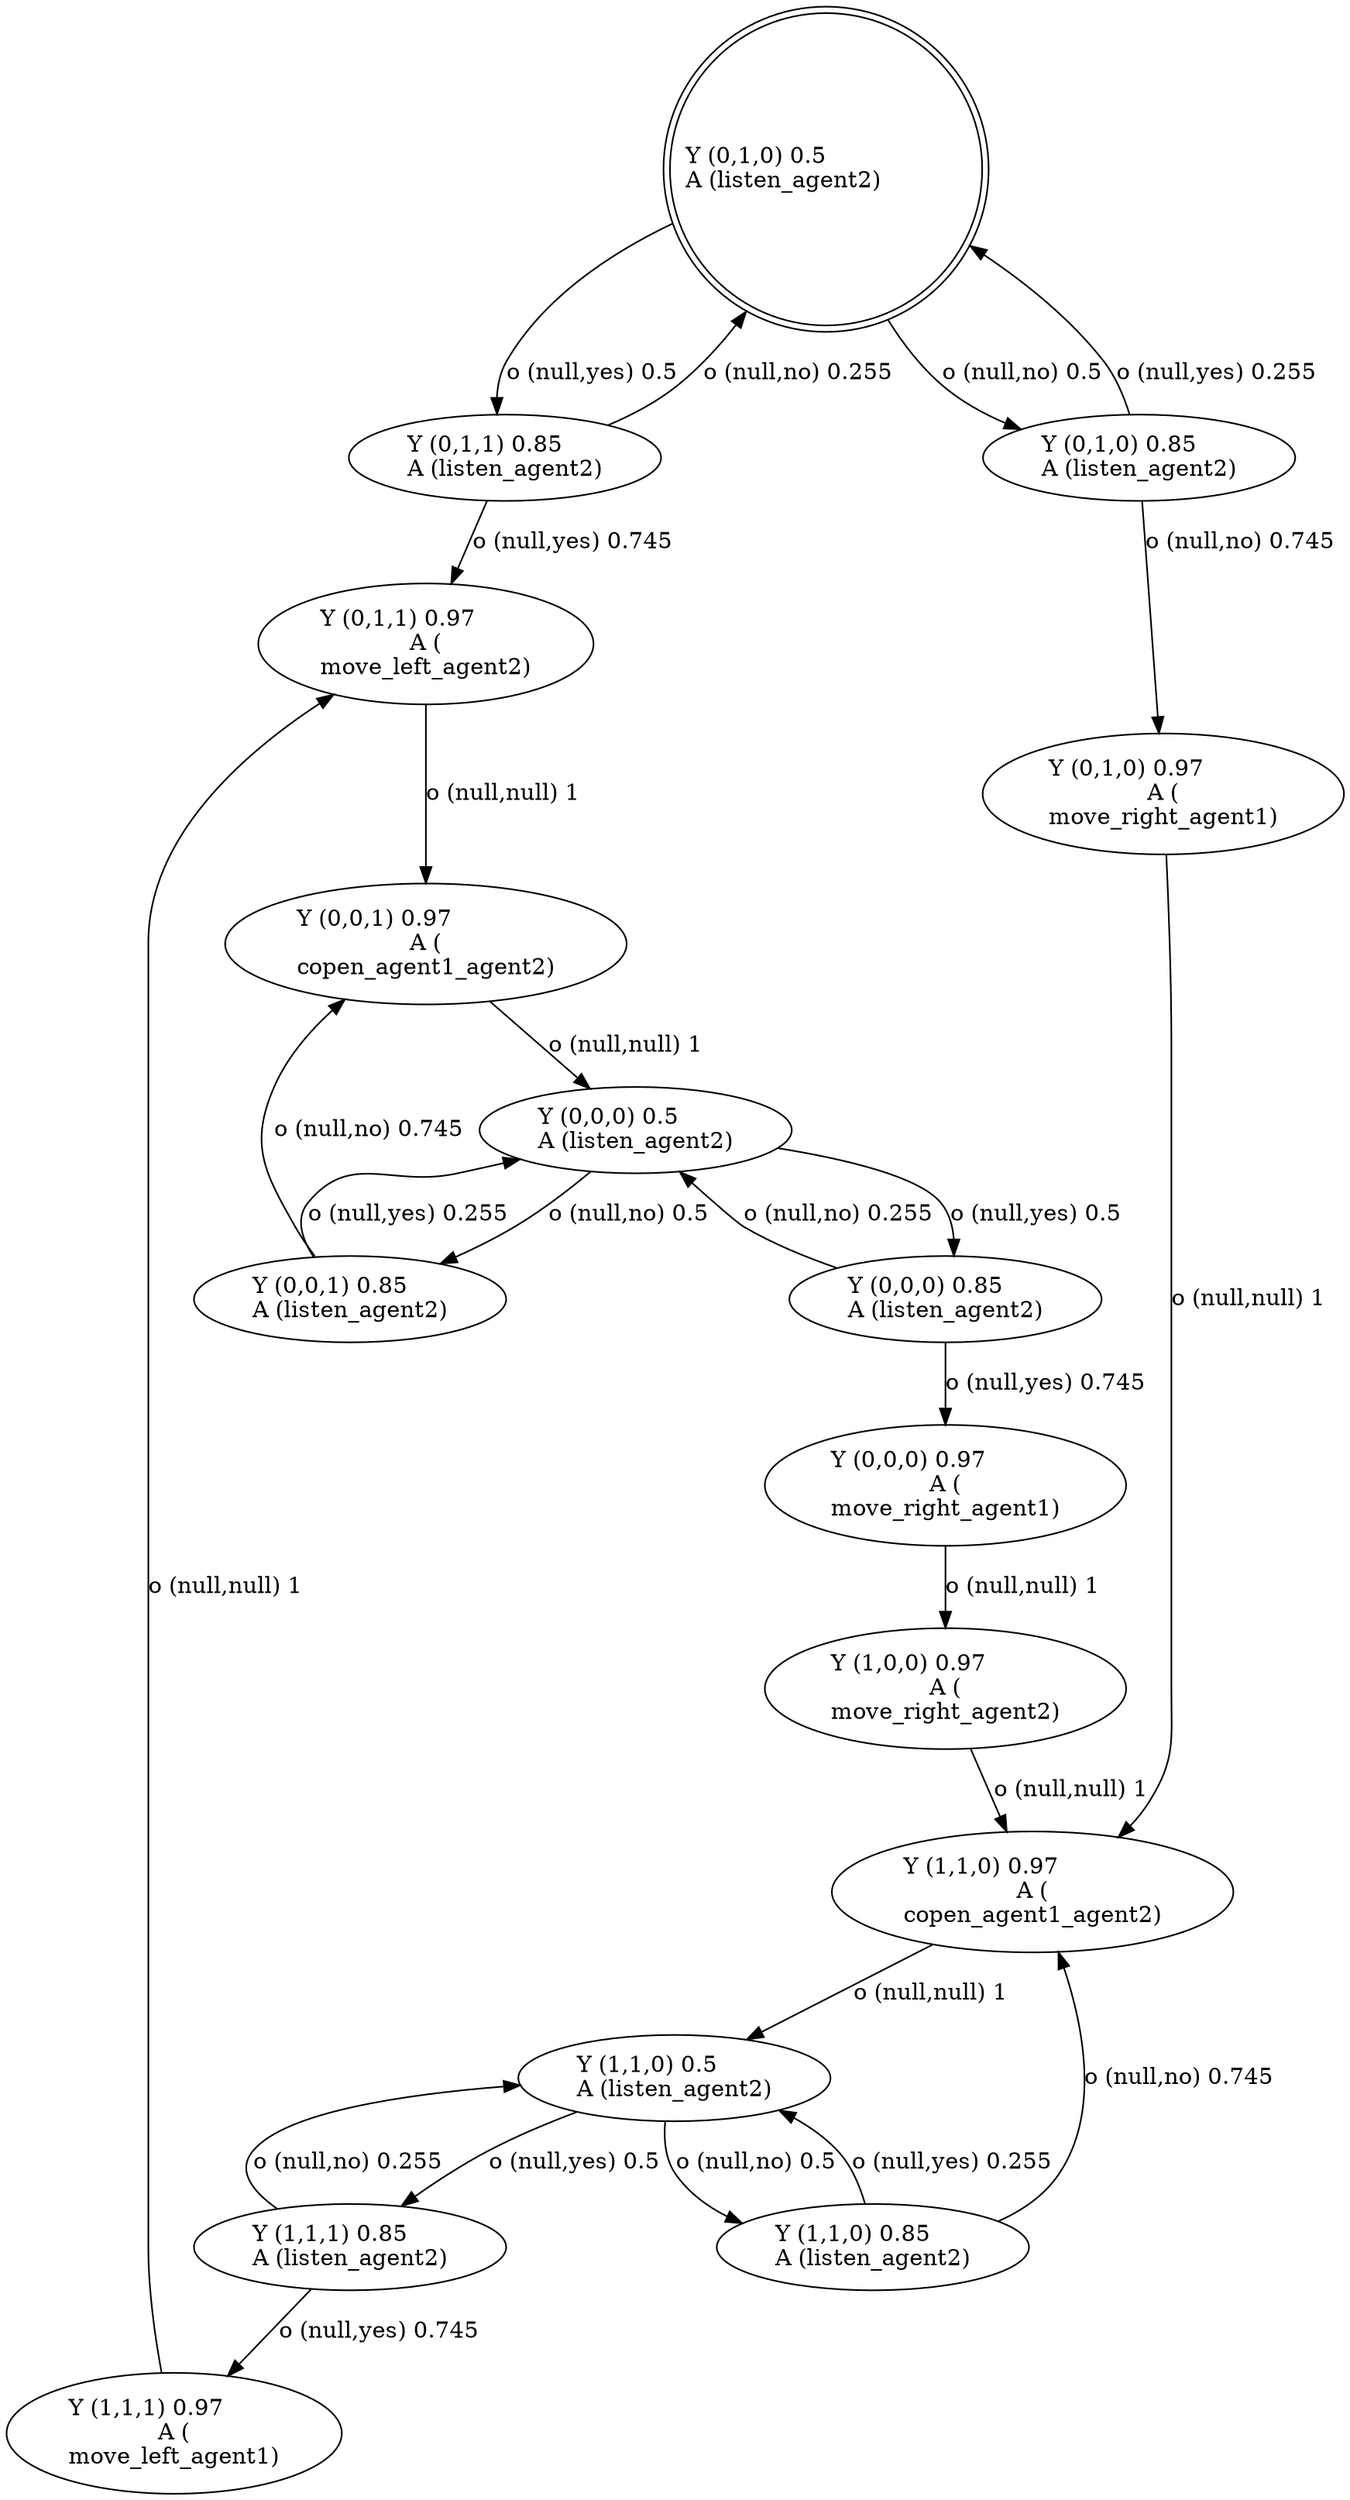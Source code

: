 digraph G
{
root [label="Y (0,1,0) 0.5\lA (listen_agent2)\l" shape=doublecircle labeljust="l"];
x0row1 [label="Y (0,0,0) 0.5\lA (listen_agent2)\l"];
x0row20 [label="Y (1,1,0) 0.97\lA (\ncopen_agent1_agent2)\l"];
x0row22 [label="Y (1,1,0) 0.85\lA (listen_agent2)\l"];
x0row7 [label="Y (0,1,1) 0.97\lA (\nmove_left_agent2)\l"];
x0row8 [label="Y (0,0,1) 0.97\lA (\ncopen_agent1_agent2)\l"];
x0row14 [label="Y (0,0,0) 0.85\lA (listen_agent2)\l"];
x0row3 [label="Y (0,1,1) 0.85\lA (listen_agent2)\l"];
x0row4 [label="Y (0,1,0) 0.85\lA (listen_agent2)\l"];
x0row16 [label="Y (0,0,0) 0.97\lA (\nmove_right_agent1)\l"];
x0row17 [label="Y (1,0,0) 0.97\lA (\nmove_right_agent2)\l"];
x0row18 [label="Y (0,1,0) 0.97\lA (\nmove_right_agent1)\l"];
x0row2 [label="Y (1,1,0) 0.5\lA (listen_agent2)\l"];
x0row5 [label="Y (0,0,1) 0.85\lA (listen_agent2)\l"];
x0row6 [label="Y (1,1,1) 0.85\lA (listen_agent2)\l"];
x0row9 [label="Y (1,1,1) 0.97\lA (\nmove_left_agent1)\l"];
root -> x0row3 [label="o (null,yes) 0.5\l"];
root -> x0row4 [label="o (null,no) 0.5\l"];
x0row3 -> x0row7 [label="o (null,yes) 0.745\l"];
x0row3 -> root [label="o (null,no) 0.255\l"];
x0row7 -> x0row8 [label="o (null,null) 1\l"];
x0row8 -> x0row1 [label="o (null,null) 1\l"];
x0row1 -> x0row14 [label="o (null,yes) 0.5\l"];
x0row1 -> x0row5 [label="o (null,no) 0.5\l"];
x0row14 -> x0row16 [label="o (null,yes) 0.745\l"];
x0row14 -> x0row1 [label="o (null,no) 0.255\l"];
x0row16 -> x0row17 [label="o (null,null) 1\l"];
x0row17 -> x0row20 [label="o (null,null) 1\l"];
x0row20 -> x0row2 [label="o (null,null) 1\l"];
x0row2 -> x0row6 [label="o (null,yes) 0.5\l"];
x0row2 -> x0row22 [label="o (null,no) 0.5\l"];
x0row6 -> x0row9 [label="o (null,yes) 0.745\l"];
x0row6 -> x0row2 [label="o (null,no) 0.255\l"];
x0row9 -> x0row7 [label="o (null,null) 1\l"];
x0row22 -> x0row2 [label="o (null,yes) 0.255\l"];
x0row22 -> x0row20 [label="o (null,no) 0.745\l"];
x0row5 -> x0row1 [label="o (null,yes) 0.255\l"];
x0row5 -> x0row8 [label="o (null,no) 0.745\l"];
x0row4 -> root [label="o (null,yes) 0.255\l"];
x0row4 -> x0row18 [label="o (null,no) 0.745\l"];
x0row18 -> x0row20 [label="o (null,null) 1\l"];
}

